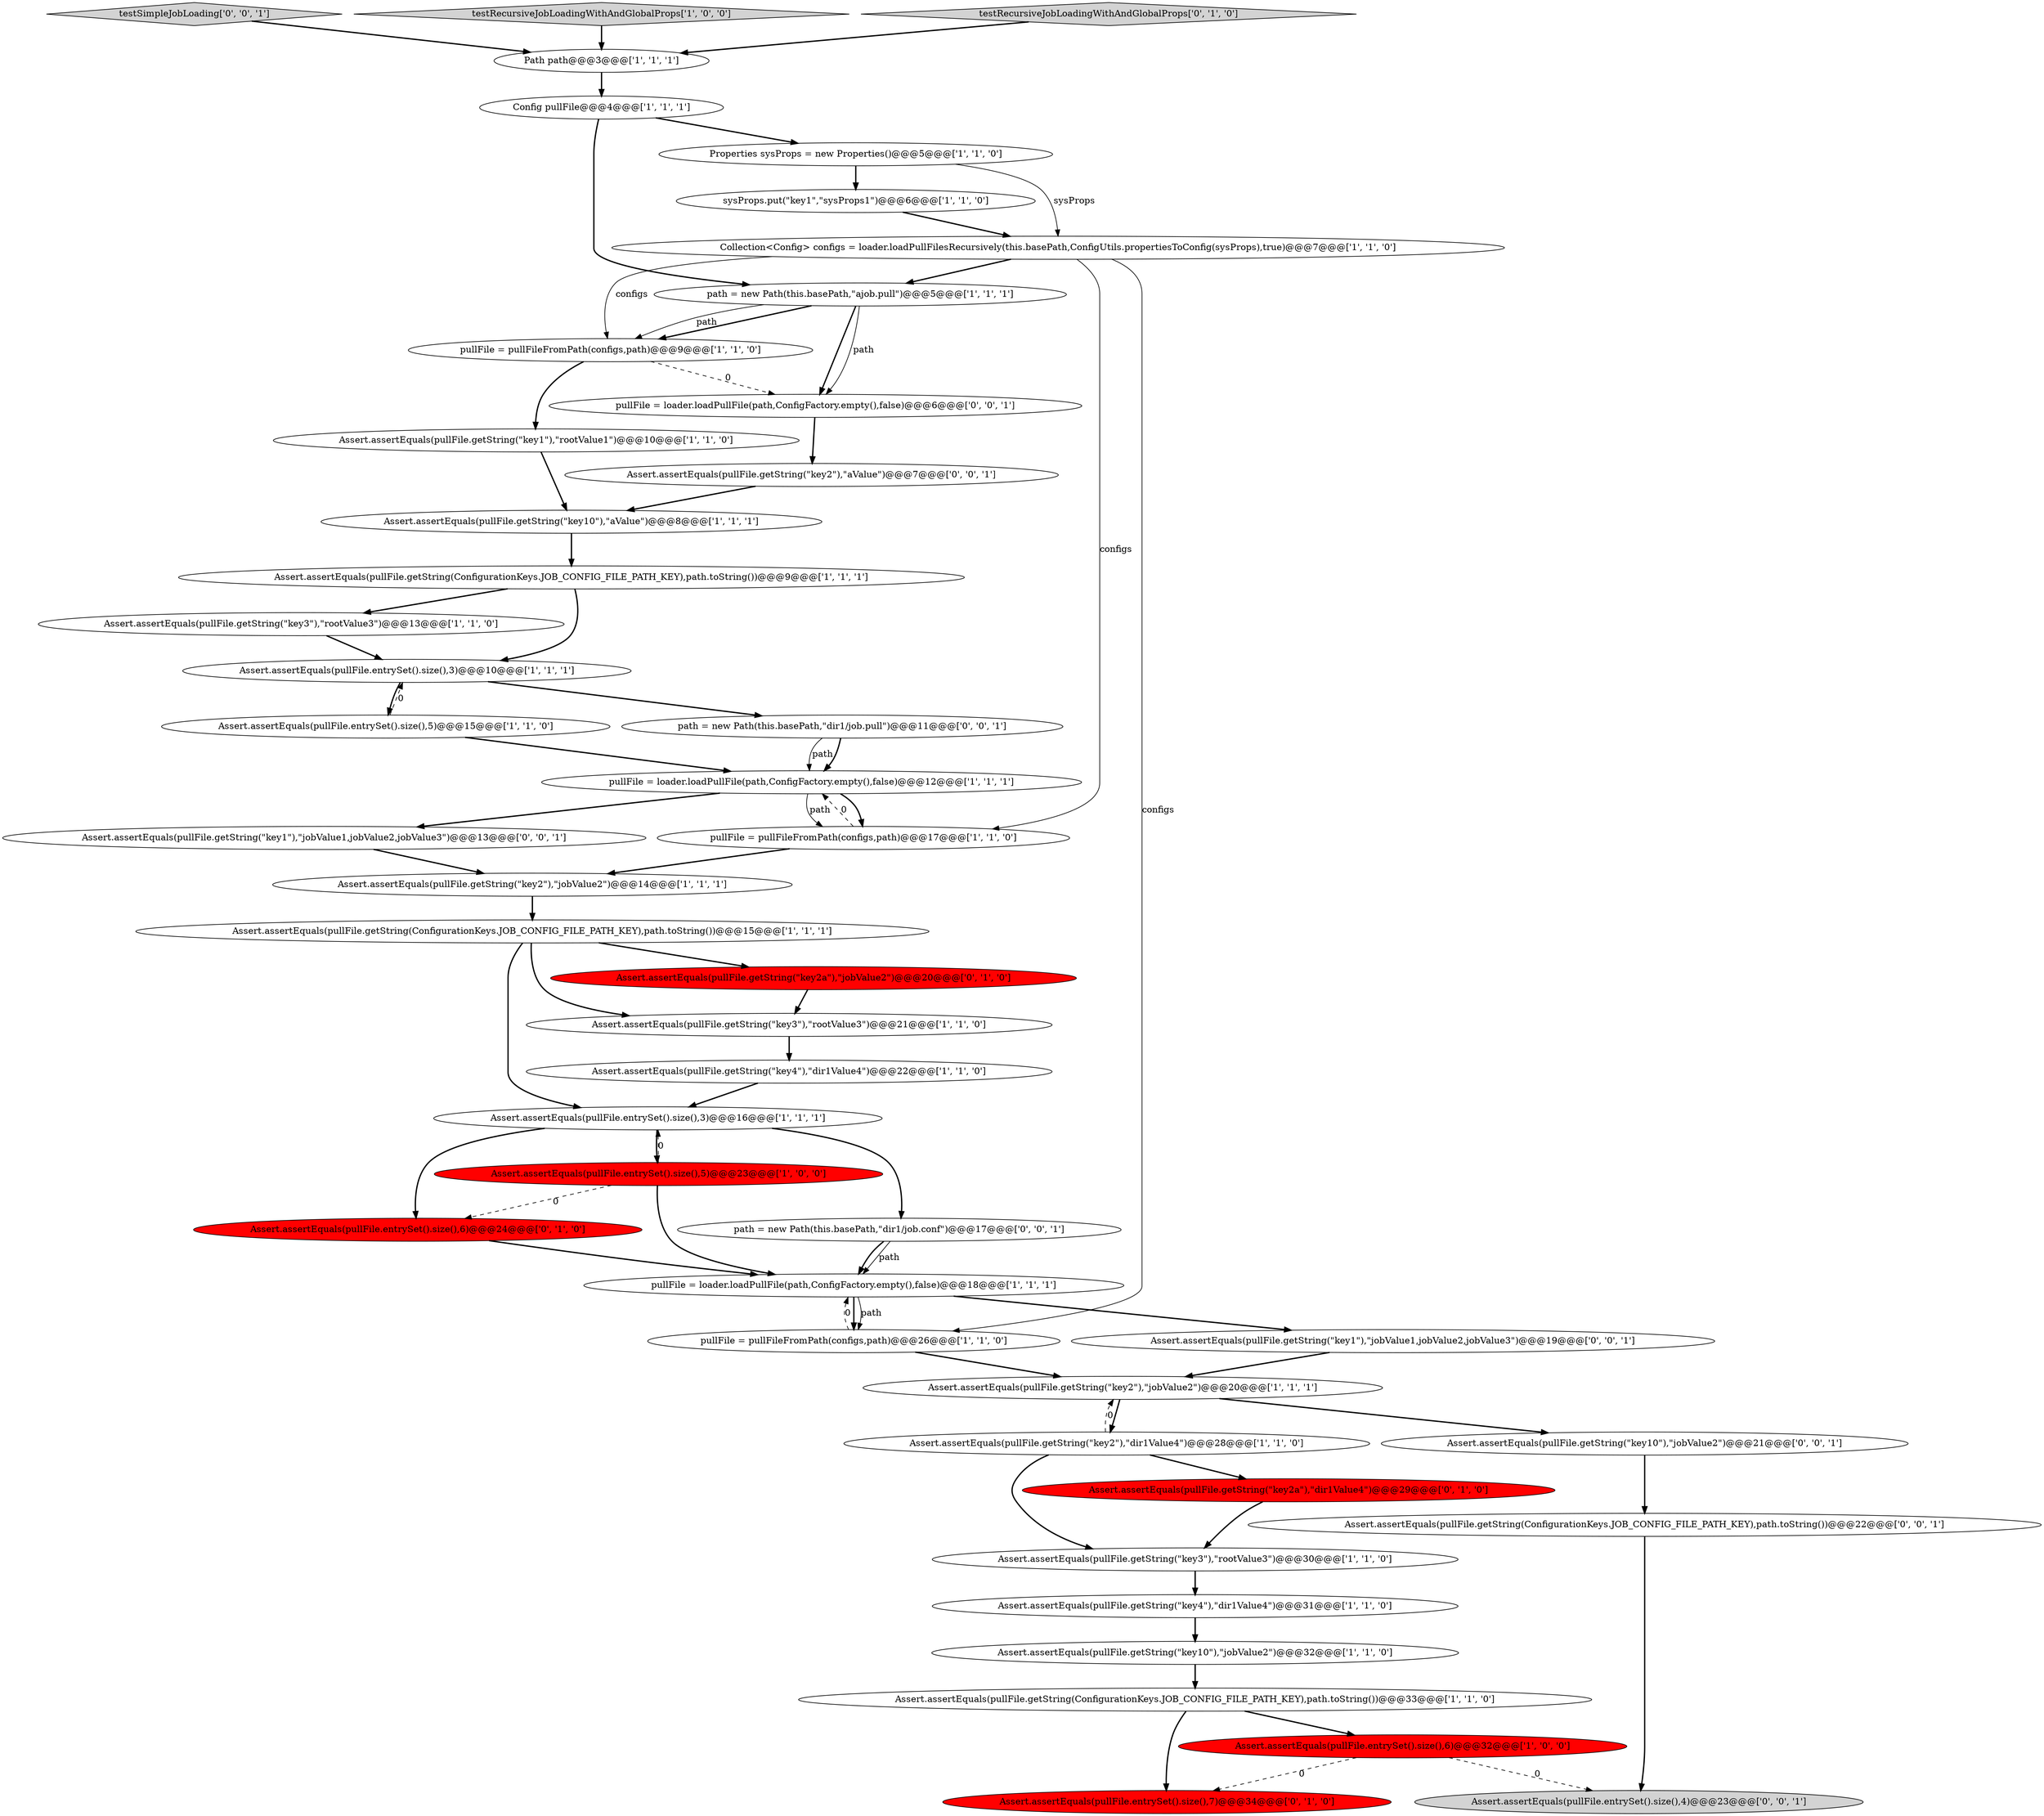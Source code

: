 digraph {
3 [style = filled, label = "Assert.assertEquals(pullFile.getString(\"key1\"),\"rootValue1\")@@@10@@@['1', '1', '0']", fillcolor = white, shape = ellipse image = "AAA0AAABBB1BBB"];
11 [style = filled, label = "Assert.assertEquals(pullFile.entrySet().size(),6)@@@32@@@['1', '0', '0']", fillcolor = red, shape = ellipse image = "AAA1AAABBB1BBB"];
30 [style = filled, label = "Assert.assertEquals(pullFile.getString(\"key2\"),\"jobValue2\")@@@20@@@['1', '1', '1']", fillcolor = white, shape = ellipse image = "AAA0AAABBB1BBB"];
41 [style = filled, label = "Assert.assertEquals(pullFile.entrySet().size(),4)@@@23@@@['0', '0', '1']", fillcolor = lightgray, shape = ellipse image = "AAA0AAABBB3BBB"];
18 [style = filled, label = "Assert.assertEquals(pullFile.getString(\"key2\"),\"dir1Value4\")@@@28@@@['1', '1', '0']", fillcolor = white, shape = ellipse image = "AAA0AAABBB1BBB"];
4 [style = filled, label = "Assert.assertEquals(pullFile.entrySet().size(),5)@@@23@@@['1', '0', '0']", fillcolor = red, shape = ellipse image = "AAA1AAABBB1BBB"];
39 [style = filled, label = "path = new Path(this.basePath,\"dir1/job.conf\")@@@17@@@['0', '0', '1']", fillcolor = white, shape = ellipse image = "AAA0AAABBB3BBB"];
21 [style = filled, label = "Assert.assertEquals(pullFile.getString(\"key3\"),\"rootValue3\")@@@30@@@['1', '1', '0']", fillcolor = white, shape = ellipse image = "AAA0AAABBB1BBB"];
43 [style = filled, label = "testSimpleJobLoading['0', '0', '1']", fillcolor = lightgray, shape = diamond image = "AAA0AAABBB3BBB"];
45 [style = filled, label = "path = new Path(this.basePath,\"dir1/job.pull\")@@@11@@@['0', '0', '1']", fillcolor = white, shape = ellipse image = "AAA0AAABBB3BBB"];
14 [style = filled, label = "testRecursiveJobLoadingWithAndGlobalProps['1', '0', '0']", fillcolor = lightgray, shape = diamond image = "AAA0AAABBB1BBB"];
17 [style = filled, label = "Assert.assertEquals(pullFile.getString(\"key4\"),\"dir1Value4\")@@@22@@@['1', '1', '0']", fillcolor = white, shape = ellipse image = "AAA0AAABBB1BBB"];
22 [style = filled, label = "Assert.assertEquals(pullFile.getString(\"key2\"),\"jobValue2\")@@@14@@@['1', '1', '1']", fillcolor = white, shape = ellipse image = "AAA0AAABBB1BBB"];
27 [style = filled, label = "Assert.assertEquals(pullFile.getString(\"key3\"),\"rootValue3\")@@@13@@@['1', '1', '0']", fillcolor = white, shape = ellipse image = "AAA0AAABBB1BBB"];
38 [style = filled, label = "Assert.assertEquals(pullFile.getString(\"key10\"),\"jobValue2\")@@@21@@@['0', '0', '1']", fillcolor = white, shape = ellipse image = "AAA0AAABBB3BBB"];
8 [style = filled, label = "Assert.assertEquals(pullFile.entrySet().size(),3)@@@16@@@['1', '1', '1']", fillcolor = white, shape = ellipse image = "AAA0AAABBB1BBB"];
25 [style = filled, label = "path = new Path(this.basePath,\"ajob.pull\")@@@5@@@['1', '1', '1']", fillcolor = white, shape = ellipse image = "AAA0AAABBB1BBB"];
44 [style = filled, label = "Assert.assertEquals(pullFile.getString(\"key1\"),\"jobValue1,jobValue2,jobValue3\")@@@13@@@['0', '0', '1']", fillcolor = white, shape = ellipse image = "AAA0AAABBB3BBB"];
6 [style = filled, label = "Assert.assertEquals(pullFile.getString(ConfigurationKeys.JOB_CONFIG_FILE_PATH_KEY),path.toString())@@@9@@@['1', '1', '1']", fillcolor = white, shape = ellipse image = "AAA0AAABBB1BBB"];
36 [style = filled, label = "pullFile = loader.loadPullFile(path,ConfigFactory.empty(),false)@@@6@@@['0', '0', '1']", fillcolor = white, shape = ellipse image = "AAA0AAABBB3BBB"];
20 [style = filled, label = "Assert.assertEquals(pullFile.getString(\"key10\"),\"aValue\")@@@8@@@['1', '1', '1']", fillcolor = white, shape = ellipse image = "AAA0AAABBB1BBB"];
35 [style = filled, label = "Assert.assertEquals(pullFile.entrySet().size(),7)@@@34@@@['0', '1', '0']", fillcolor = red, shape = ellipse image = "AAA1AAABBB2BBB"];
33 [style = filled, label = "Assert.assertEquals(pullFile.getString(\"key2a\"),\"dir1Value4\")@@@29@@@['0', '1', '0']", fillcolor = red, shape = ellipse image = "AAA1AAABBB2BBB"];
7 [style = filled, label = "Assert.assertEquals(pullFile.entrySet().size(),5)@@@15@@@['1', '1', '0']", fillcolor = white, shape = ellipse image = "AAA0AAABBB1BBB"];
34 [style = filled, label = "testRecursiveJobLoadingWithAndGlobalProps['0', '1', '0']", fillcolor = lightgray, shape = diamond image = "AAA0AAABBB2BBB"];
32 [style = filled, label = "Assert.assertEquals(pullFile.entrySet().size(),6)@@@24@@@['0', '1', '0']", fillcolor = red, shape = ellipse image = "AAA1AAABBB2BBB"];
19 [style = filled, label = "Assert.assertEquals(pullFile.getString(\"key3\"),\"rootValue3\")@@@21@@@['1', '1', '0']", fillcolor = white, shape = ellipse image = "AAA0AAABBB1BBB"];
10 [style = filled, label = "Assert.assertEquals(pullFile.getString(\"key4\"),\"dir1Value4\")@@@31@@@['1', '1', '0']", fillcolor = white, shape = ellipse image = "AAA0AAABBB1BBB"];
5 [style = filled, label = "sysProps.put(\"key1\",\"sysProps1\")@@@6@@@['1', '1', '0']", fillcolor = white, shape = ellipse image = "AAA0AAABBB1BBB"];
29 [style = filled, label = "pullFile = loader.loadPullFile(path,ConfigFactory.empty(),false)@@@12@@@['1', '1', '1']", fillcolor = white, shape = ellipse image = "AAA0AAABBB1BBB"];
16 [style = filled, label = "Assert.assertEquals(pullFile.entrySet().size(),3)@@@10@@@['1', '1', '1']", fillcolor = white, shape = ellipse image = "AAA0AAABBB1BBB"];
15 [style = filled, label = "Assert.assertEquals(pullFile.getString(ConfigurationKeys.JOB_CONFIG_FILE_PATH_KEY),path.toString())@@@33@@@['1', '1', '0']", fillcolor = white, shape = ellipse image = "AAA0AAABBB1BBB"];
12 [style = filled, label = "Properties sysProps = new Properties()@@@5@@@['1', '1', '0']", fillcolor = white, shape = ellipse image = "AAA0AAABBB1BBB"];
2 [style = filled, label = "pullFile = pullFileFromPath(configs,path)@@@17@@@['1', '1', '0']", fillcolor = white, shape = ellipse image = "AAA0AAABBB1BBB"];
1 [style = filled, label = "Path path@@@3@@@['1', '1', '1']", fillcolor = white, shape = ellipse image = "AAA0AAABBB1BBB"];
37 [style = filled, label = "Assert.assertEquals(pullFile.getString(ConfigurationKeys.JOB_CONFIG_FILE_PATH_KEY),path.toString())@@@22@@@['0', '0', '1']", fillcolor = white, shape = ellipse image = "AAA0AAABBB3BBB"];
24 [style = filled, label = "Assert.assertEquals(pullFile.getString(ConfigurationKeys.JOB_CONFIG_FILE_PATH_KEY),path.toString())@@@15@@@['1', '1', '1']", fillcolor = white, shape = ellipse image = "AAA0AAABBB1BBB"];
42 [style = filled, label = "Assert.assertEquals(pullFile.getString(\"key2\"),\"aValue\")@@@7@@@['0', '0', '1']", fillcolor = white, shape = ellipse image = "AAA0AAABBB3BBB"];
9 [style = filled, label = "pullFile = loader.loadPullFile(path,ConfigFactory.empty(),false)@@@18@@@['1', '1', '1']", fillcolor = white, shape = ellipse image = "AAA0AAABBB1BBB"];
31 [style = filled, label = "Assert.assertEquals(pullFile.getString(\"key2a\"),\"jobValue2\")@@@20@@@['0', '1', '0']", fillcolor = red, shape = ellipse image = "AAA1AAABBB2BBB"];
13 [style = filled, label = "Collection<Config> configs = loader.loadPullFilesRecursively(this.basePath,ConfigUtils.propertiesToConfig(sysProps),true)@@@7@@@['1', '1', '0']", fillcolor = white, shape = ellipse image = "AAA0AAABBB1BBB"];
26 [style = filled, label = "Config pullFile@@@4@@@['1', '1', '1']", fillcolor = white, shape = ellipse image = "AAA0AAABBB1BBB"];
40 [style = filled, label = "Assert.assertEquals(pullFile.getString(\"key1\"),\"jobValue1,jobValue2,jobValue3\")@@@19@@@['0', '0', '1']", fillcolor = white, shape = ellipse image = "AAA0AAABBB3BBB"];
28 [style = filled, label = "pullFile = pullFileFromPath(configs,path)@@@9@@@['1', '1', '0']", fillcolor = white, shape = ellipse image = "AAA0AAABBB1BBB"];
23 [style = filled, label = "Assert.assertEquals(pullFile.getString(\"key10\"),\"jobValue2\")@@@32@@@['1', '1', '0']", fillcolor = white, shape = ellipse image = "AAA0AAABBB1BBB"];
0 [style = filled, label = "pullFile = pullFileFromPath(configs,path)@@@26@@@['1', '1', '0']", fillcolor = white, shape = ellipse image = "AAA0AAABBB1BBB"];
13->25 [style = bold, label=""];
17->8 [style = bold, label=""];
4->9 [style = bold, label=""];
0->30 [style = bold, label=""];
21->10 [style = bold, label=""];
30->38 [style = bold, label=""];
25->28 [style = bold, label=""];
24->19 [style = bold, label=""];
12->5 [style = bold, label=""];
9->0 [style = bold, label=""];
8->32 [style = bold, label=""];
18->30 [style = dashed, label="0"];
16->45 [style = bold, label=""];
34->1 [style = bold, label=""];
25->36 [style = bold, label=""];
39->9 [style = bold, label=""];
7->16 [style = dashed, label="0"];
37->41 [style = bold, label=""];
26->25 [style = bold, label=""];
12->13 [style = solid, label="sysProps"];
18->33 [style = bold, label=""];
42->20 [style = bold, label=""];
16->7 [style = bold, label=""];
23->15 [style = bold, label=""];
25->28 [style = solid, label="path"];
45->29 [style = solid, label="path"];
19->17 [style = bold, label=""];
20->6 [style = bold, label=""];
27->16 [style = bold, label=""];
1->26 [style = bold, label=""];
30->18 [style = bold, label=""];
45->29 [style = bold, label=""];
15->35 [style = bold, label=""];
14->1 [style = bold, label=""];
13->28 [style = solid, label="configs"];
4->32 [style = dashed, label="0"];
32->9 [style = bold, label=""];
6->27 [style = bold, label=""];
26->12 [style = bold, label=""];
3->20 [style = bold, label=""];
29->2 [style = bold, label=""];
15->11 [style = bold, label=""];
39->9 [style = solid, label="path"];
24->31 [style = bold, label=""];
38->37 [style = bold, label=""];
10->23 [style = bold, label=""];
6->16 [style = bold, label=""];
28->36 [style = dashed, label="0"];
2->29 [style = dashed, label="0"];
5->13 [style = bold, label=""];
43->1 [style = bold, label=""];
9->0 [style = solid, label="path"];
4->8 [style = dashed, label="0"];
13->0 [style = solid, label="configs"];
11->41 [style = dashed, label="0"];
29->44 [style = bold, label=""];
25->36 [style = solid, label="path"];
40->30 [style = bold, label=""];
44->22 [style = bold, label=""];
28->3 [style = bold, label=""];
22->24 [style = bold, label=""];
8->4 [style = bold, label=""];
18->21 [style = bold, label=""];
2->22 [style = bold, label=""];
33->21 [style = bold, label=""];
24->8 [style = bold, label=""];
8->39 [style = bold, label=""];
0->9 [style = dashed, label="0"];
29->2 [style = solid, label="path"];
31->19 [style = bold, label=""];
11->35 [style = dashed, label="0"];
36->42 [style = bold, label=""];
13->2 [style = solid, label="configs"];
7->29 [style = bold, label=""];
9->40 [style = bold, label=""];
}
